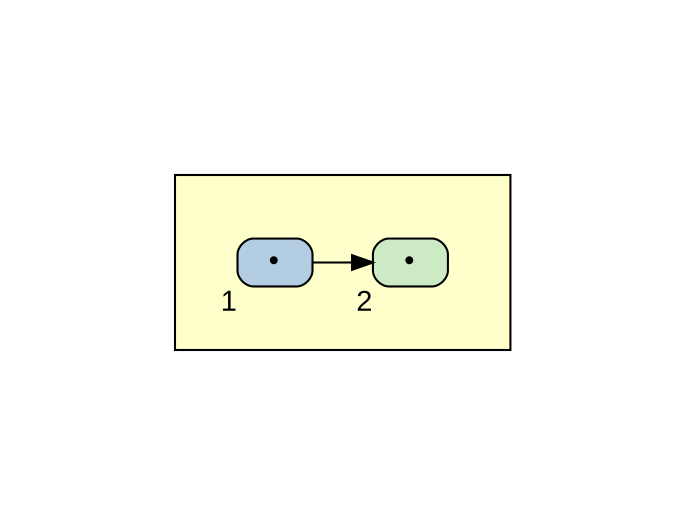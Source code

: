 digraph mygraph {
	rankdir="LR"
	fontcolor="gray"
	fontname="Arial"
	margin="1"
	dpi="62"
	node [
		shape="Mrecord",
		style="filled",
		label="",
		fontname="Arial",
		width="0.5",
		height="0.1",
		fillcolor="#b3cde3"
	]
	edge [
		fontname="Arial"
	]
	ranksep="0.4"
	nodesep="0.2"
	 labeljust="l"
	subgraph cluster_UC4_ {
		bgcolor="#ffffcc"
		label=""
		margin="30"
		"UC41" [xlabel="1", label="{<JMP>&bull;}", tooltip="User selects application to stop or the application
		  to be stopped is given by the calling use case.", width="0.5"]
		"UC42" [xlabel="2", fillcolor="#ccebc5", label="{<JMP>&bull;}", tooltip="System stops the application and changes its state to stopped.
		  TODO: make url unavailable ?", width="0.5"]
	}
	"UC41":"JMP" -> "UC42":"JMP" [URL="#UC4_1"]
}
